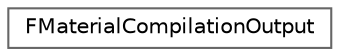 digraph "Graphical Class Hierarchy"
{
 // INTERACTIVE_SVG=YES
 // LATEX_PDF_SIZE
  bgcolor="transparent";
  edge [fontname=Helvetica,fontsize=10,labelfontname=Helvetica,labelfontsize=10];
  node [fontname=Helvetica,fontsize=10,shape=box,height=0.2,width=0.4];
  rankdir="LR";
  Node0 [id="Node000000",label="FMaterialCompilationOutput",height=0.2,width=0.4,color="grey40", fillcolor="white", style="filled",URL="$d1/d34/classFMaterialCompilationOutput.html",tooltip="Stores outputs from the material compile that need to be saved."];
}
